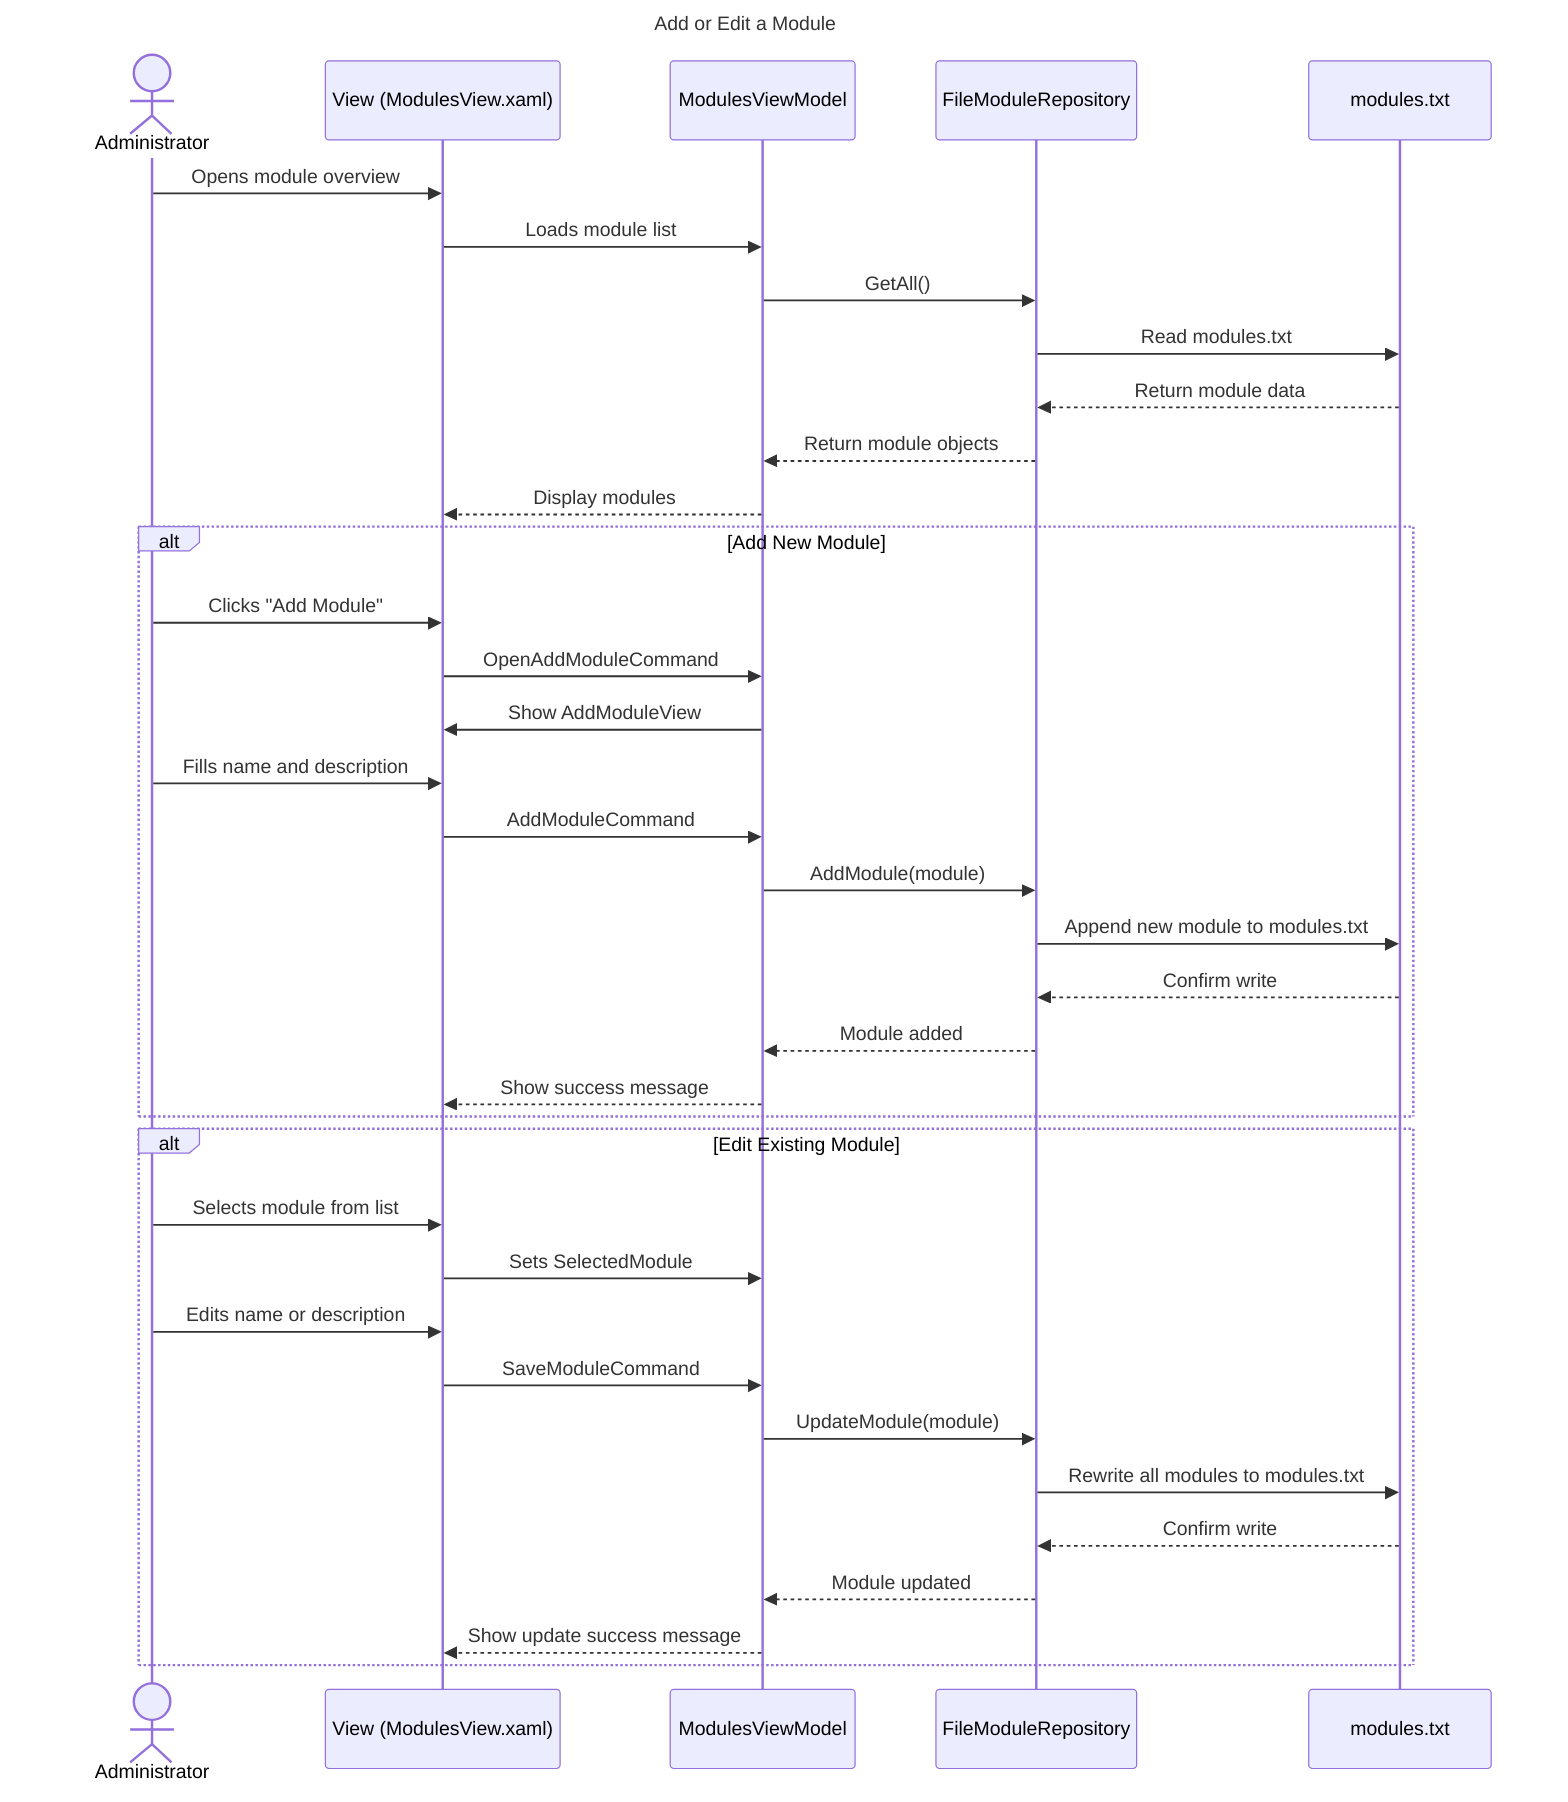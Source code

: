 ﻿sequenceDiagram
    title Add or Edit a Module

    actor Administrator
    participant UI as View (ModulesView.xaml)
    participant VM as ModulesViewModel
    participant Repo as FileModuleRepository
    participant File as modules.txt

    Administrator->>UI: Opens module overview
    UI->>VM: Loads module list
    VM->>Repo: GetAll()
    Repo->>File: Read modules.txt
    File-->>Repo: Return module data
    Repo-->>VM: Return module objects
    VM-->>UI: Display modules

    alt Add New Module
        Administrator->>UI: Clicks "Add Module"
        UI->>VM: OpenAddModuleCommand
        VM->>UI: Show AddModuleView
        Administrator->>UI: Fills name and description
        UI->>VM: AddModuleCommand
        VM->>Repo: AddModule(module)
        Repo->>File: Append new module to modules.txt
        File-->>Repo: Confirm write
        Repo-->>VM: Module added
        VM-->>UI: Show success message
    end

    alt Edit Existing Module
        Administrator->>UI: Selects module from list
        UI->>VM: Sets SelectedModule
        Administrator->>UI: Edits name or description
        UI->>VM: SaveModuleCommand
        VM->>Repo: UpdateModule(module)
        Repo->>File: Rewrite all modules to modules.txt
        File-->>Repo: Confirm write
        Repo-->>VM: Module updated
        VM-->>UI: Show update success message
    end
